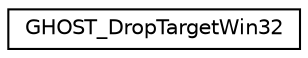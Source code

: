 digraph G
{
  edge [fontname="Helvetica",fontsize="10",labelfontname="Helvetica",labelfontsize="10"];
  node [fontname="Helvetica",fontsize="10",shape=record];
  rankdir=LR;
  Node1 [label="GHOST_DropTargetWin32",height=0.2,width=0.4,color="black", fillcolor="white", style="filled",URL="$de/d9e/classGHOST__DropTargetWin32.html"];
}
